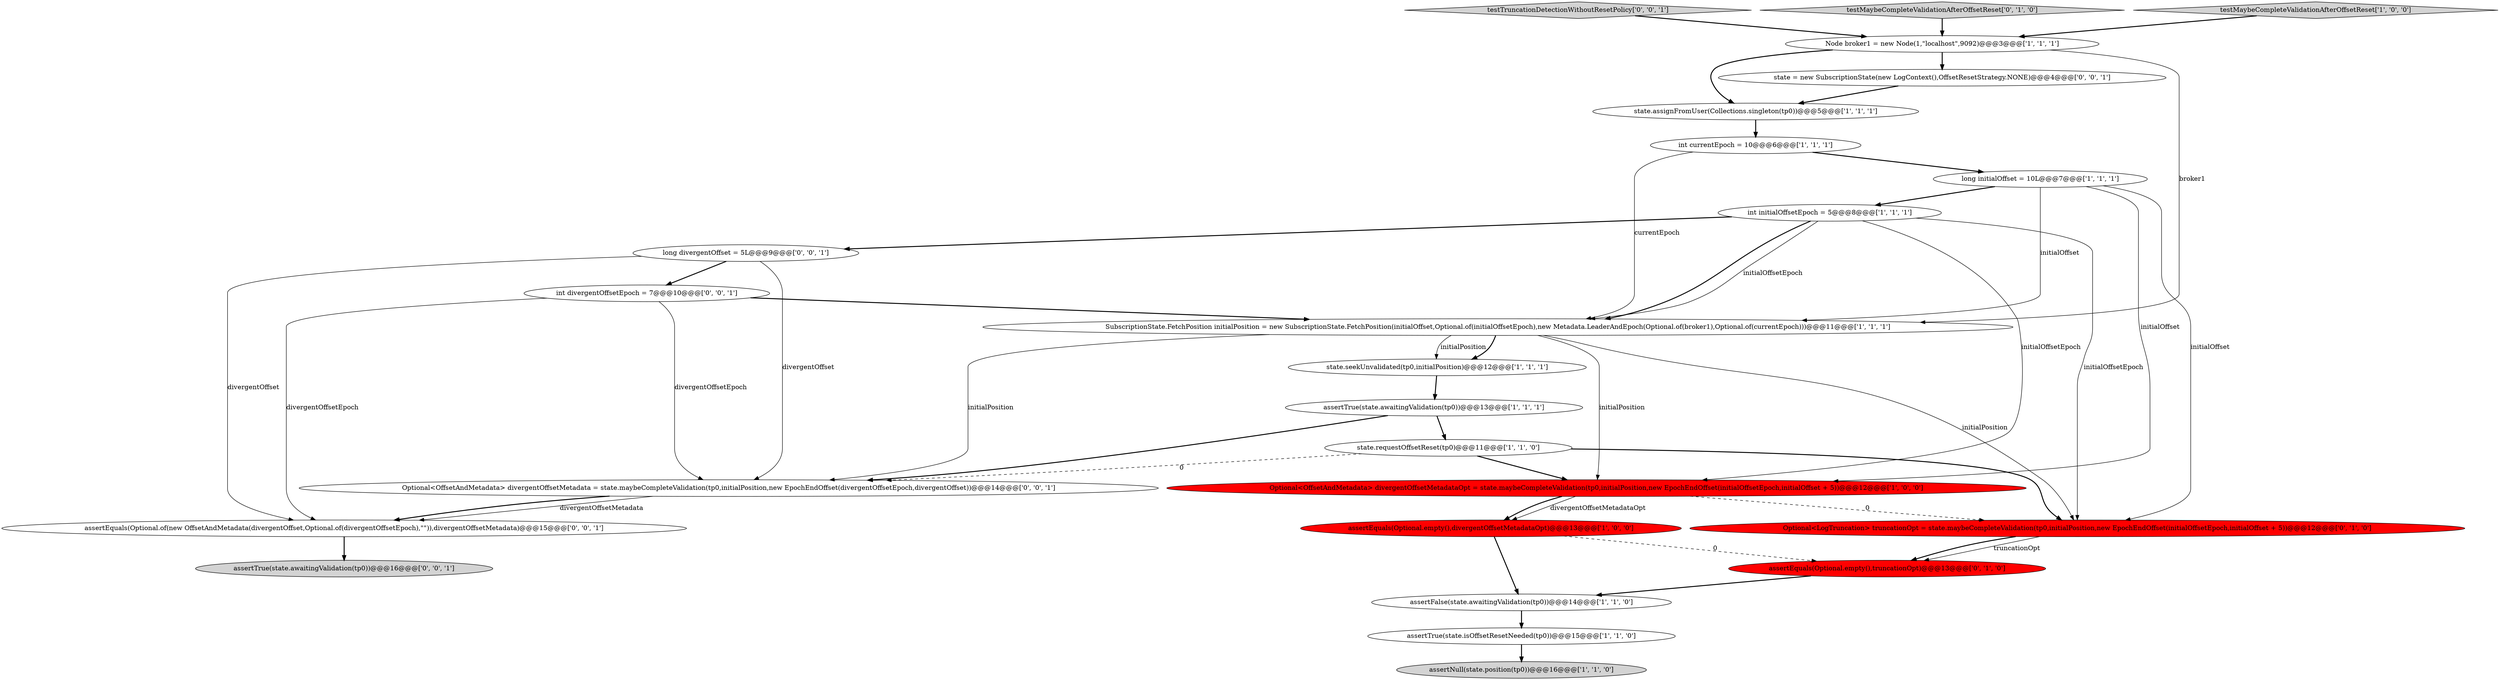 digraph {
20 [style = filled, label = "long divergentOffset = 5L@@@9@@@['0', '0', '1']", fillcolor = white, shape = ellipse image = "AAA0AAABBB3BBB"];
10 [style = filled, label = "SubscriptionState.FetchPosition initialPosition = new SubscriptionState.FetchPosition(initialOffset,Optional.of(initialOffsetEpoch),new Metadata.LeaderAndEpoch(Optional.of(broker1),Optional.of(currentEpoch)))@@@11@@@['1', '1', '1']", fillcolor = white, shape = ellipse image = "AAA0AAABBB1BBB"];
12 [style = filled, label = "int currentEpoch = 10@@@6@@@['1', '1', '1']", fillcolor = white, shape = ellipse image = "AAA0AAABBB1BBB"];
21 [style = filled, label = "testTruncationDetectionWithoutResetPolicy['0', '0', '1']", fillcolor = lightgray, shape = diamond image = "AAA0AAABBB3BBB"];
6 [style = filled, label = "assertTrue(state.isOffsetResetNeeded(tp0))@@@15@@@['1', '1', '0']", fillcolor = white, shape = ellipse image = "AAA0AAABBB1BBB"];
3 [style = filled, label = "state.assignFromUser(Collections.singleton(tp0))@@@5@@@['1', '1', '1']", fillcolor = white, shape = ellipse image = "AAA0AAABBB1BBB"];
18 [style = filled, label = "int divergentOffsetEpoch = 7@@@10@@@['0', '0', '1']", fillcolor = white, shape = ellipse image = "AAA0AAABBB3BBB"];
15 [style = filled, label = "Optional<LogTruncation> truncationOpt = state.maybeCompleteValidation(tp0,initialPosition,new EpochEndOffset(initialOffsetEpoch,initialOffset + 5))@@@12@@@['0', '1', '0']", fillcolor = red, shape = ellipse image = "AAA1AAABBB2BBB"];
2 [style = filled, label = "state.requestOffsetReset(tp0)@@@11@@@['1', '1', '0']", fillcolor = white, shape = ellipse image = "AAA0AAABBB1BBB"];
8 [style = filled, label = "Optional<OffsetAndMetadata> divergentOffsetMetadataOpt = state.maybeCompleteValidation(tp0,initialPosition,new EpochEndOffset(initialOffsetEpoch,initialOffset + 5))@@@12@@@['1', '0', '0']", fillcolor = red, shape = ellipse image = "AAA1AAABBB1BBB"];
7 [style = filled, label = "assertNull(state.position(tp0))@@@16@@@['1', '1', '0']", fillcolor = lightgray, shape = ellipse image = "AAA0AAABBB1BBB"];
22 [style = filled, label = "state = new SubscriptionState(new LogContext(),OffsetResetStrategy.NONE)@@@4@@@['0', '0', '1']", fillcolor = white, shape = ellipse image = "AAA0AAABBB3BBB"];
14 [style = filled, label = "int initialOffsetEpoch = 5@@@8@@@['1', '1', '1']", fillcolor = white, shape = ellipse image = "AAA0AAABBB1BBB"];
19 [style = filled, label = "Optional<OffsetAndMetadata> divergentOffsetMetadata = state.maybeCompleteValidation(tp0,initialPosition,new EpochEndOffset(divergentOffsetEpoch,divergentOffset))@@@14@@@['0', '0', '1']", fillcolor = white, shape = ellipse image = "AAA0AAABBB3BBB"];
17 [style = filled, label = "testMaybeCompleteValidationAfterOffsetReset['0', '1', '0']", fillcolor = lightgray, shape = diamond image = "AAA0AAABBB2BBB"];
13 [style = filled, label = "long initialOffset = 10L@@@7@@@['1', '1', '1']", fillcolor = white, shape = ellipse image = "AAA0AAABBB1BBB"];
24 [style = filled, label = "assertTrue(state.awaitingValidation(tp0))@@@16@@@['0', '0', '1']", fillcolor = lightgray, shape = ellipse image = "AAA0AAABBB3BBB"];
5 [style = filled, label = "Node broker1 = new Node(1,\"localhost\",9092)@@@3@@@['1', '1', '1']", fillcolor = white, shape = ellipse image = "AAA0AAABBB1BBB"];
11 [style = filled, label = "assertEquals(Optional.empty(),divergentOffsetMetadataOpt)@@@13@@@['1', '0', '0']", fillcolor = red, shape = ellipse image = "AAA1AAABBB1BBB"];
23 [style = filled, label = "assertEquals(Optional.of(new OffsetAndMetadata(divergentOffset,Optional.of(divergentOffsetEpoch),\"\")),divergentOffsetMetadata)@@@15@@@['0', '0', '1']", fillcolor = white, shape = ellipse image = "AAA0AAABBB3BBB"];
9 [style = filled, label = "assertTrue(state.awaitingValidation(tp0))@@@13@@@['1', '1', '1']", fillcolor = white, shape = ellipse image = "AAA0AAABBB1BBB"];
16 [style = filled, label = "assertEquals(Optional.empty(),truncationOpt)@@@13@@@['0', '1', '0']", fillcolor = red, shape = ellipse image = "AAA1AAABBB2BBB"];
1 [style = filled, label = "assertFalse(state.awaitingValidation(tp0))@@@14@@@['1', '1', '0']", fillcolor = white, shape = ellipse image = "AAA0AAABBB1BBB"];
4 [style = filled, label = "state.seekUnvalidated(tp0,initialPosition)@@@12@@@['1', '1', '1']", fillcolor = white, shape = ellipse image = "AAA0AAABBB1BBB"];
0 [style = filled, label = "testMaybeCompleteValidationAfterOffsetReset['1', '0', '0']", fillcolor = lightgray, shape = diamond image = "AAA0AAABBB1BBB"];
5->3 [style = bold, label=""];
4->9 [style = bold, label=""];
17->5 [style = bold, label=""];
2->19 [style = dashed, label="0"];
5->10 [style = solid, label="broker1"];
15->16 [style = solid, label="truncationOpt"];
9->2 [style = bold, label=""];
11->1 [style = bold, label=""];
10->19 [style = solid, label="initialPosition"];
11->16 [style = dashed, label="0"];
8->15 [style = dashed, label="0"];
10->8 [style = solid, label="initialPosition"];
14->8 [style = solid, label="initialOffsetEpoch"];
14->10 [style = bold, label=""];
8->11 [style = solid, label="divergentOffsetMetadataOpt"];
14->10 [style = solid, label="initialOffsetEpoch"];
12->10 [style = solid, label="currentEpoch"];
10->4 [style = solid, label="initialPosition"];
3->12 [style = bold, label=""];
14->15 [style = solid, label="initialOffsetEpoch"];
19->23 [style = solid, label="divergentOffsetMetadata"];
15->16 [style = bold, label=""];
10->15 [style = solid, label="initialPosition"];
13->10 [style = solid, label="initialOffset"];
13->15 [style = solid, label="initialOffset"];
22->3 [style = bold, label=""];
20->18 [style = bold, label=""];
12->13 [style = bold, label=""];
21->5 [style = bold, label=""];
23->24 [style = bold, label=""];
1->6 [style = bold, label=""];
18->23 [style = solid, label="divergentOffsetEpoch"];
18->10 [style = bold, label=""];
20->23 [style = solid, label="divergentOffset"];
16->1 [style = bold, label=""];
19->23 [style = bold, label=""];
2->15 [style = bold, label=""];
18->19 [style = solid, label="divergentOffsetEpoch"];
10->4 [style = bold, label=""];
9->19 [style = bold, label=""];
6->7 [style = bold, label=""];
8->11 [style = bold, label=""];
5->22 [style = bold, label=""];
13->14 [style = bold, label=""];
13->8 [style = solid, label="initialOffset"];
20->19 [style = solid, label="divergentOffset"];
2->8 [style = bold, label=""];
14->20 [style = bold, label=""];
0->5 [style = bold, label=""];
}
